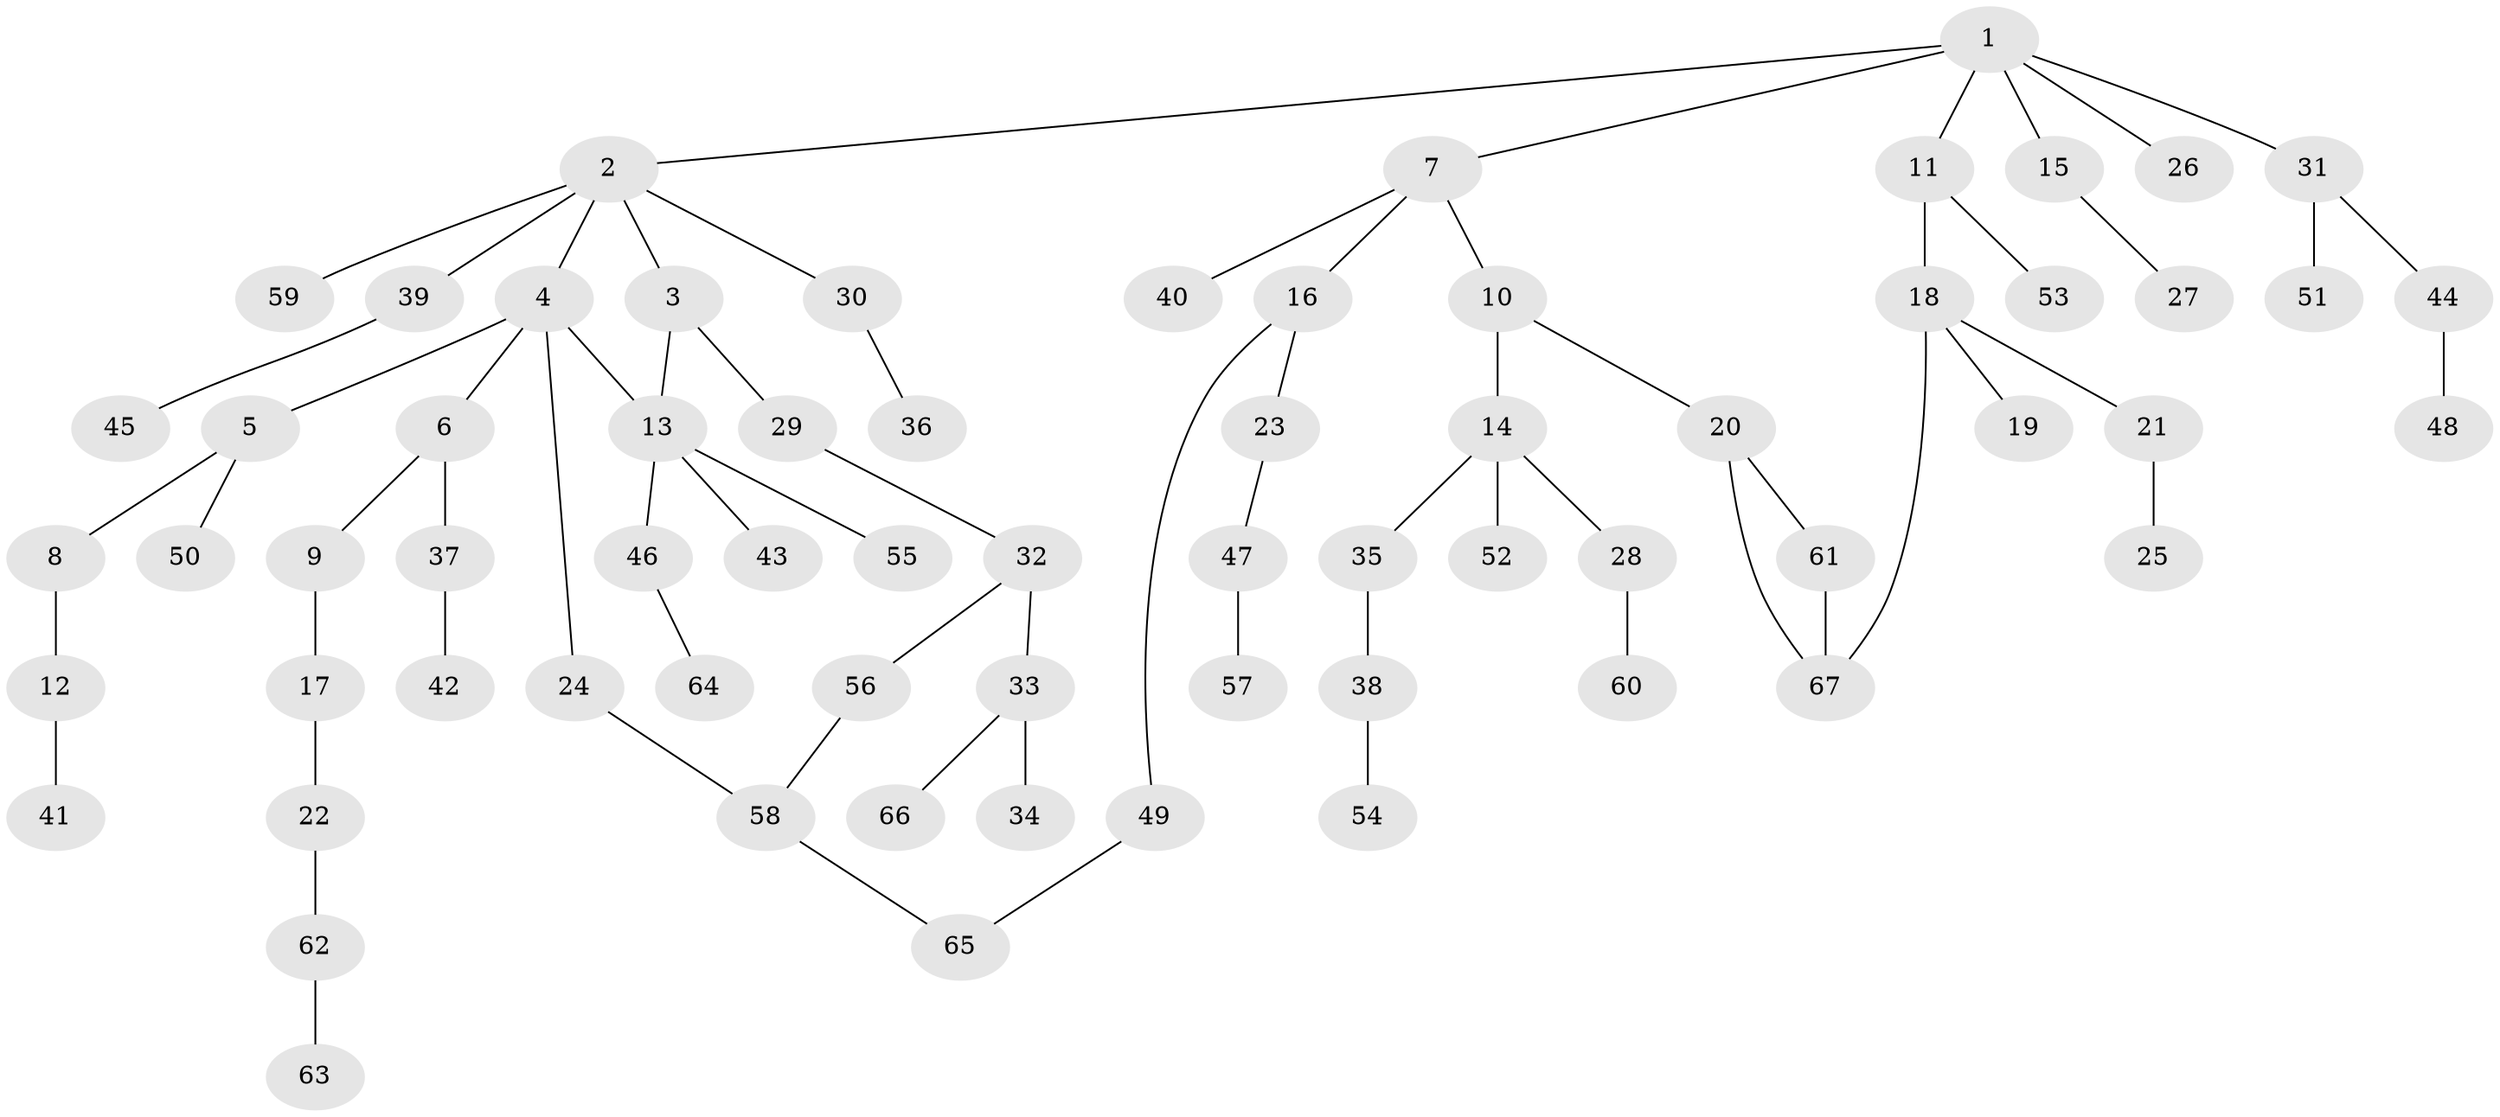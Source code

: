 // coarse degree distribution, {4: 0.09523809523809523, 3: 0.3333333333333333, 6: 0.047619047619047616, 1: 0.5238095238095238}
// Generated by graph-tools (version 1.1) at 2025/49/03/04/25 22:49:08]
// undirected, 67 vertices, 71 edges
graph export_dot {
  node [color=gray90,style=filled];
  1;
  2;
  3;
  4;
  5;
  6;
  7;
  8;
  9;
  10;
  11;
  12;
  13;
  14;
  15;
  16;
  17;
  18;
  19;
  20;
  21;
  22;
  23;
  24;
  25;
  26;
  27;
  28;
  29;
  30;
  31;
  32;
  33;
  34;
  35;
  36;
  37;
  38;
  39;
  40;
  41;
  42;
  43;
  44;
  45;
  46;
  47;
  48;
  49;
  50;
  51;
  52;
  53;
  54;
  55;
  56;
  57;
  58;
  59;
  60;
  61;
  62;
  63;
  64;
  65;
  66;
  67;
  1 -- 2;
  1 -- 7;
  1 -- 11;
  1 -- 15;
  1 -- 26;
  1 -- 31;
  2 -- 3;
  2 -- 4;
  2 -- 30;
  2 -- 39;
  2 -- 59;
  3 -- 13;
  3 -- 29;
  4 -- 5;
  4 -- 6;
  4 -- 24;
  4 -- 13;
  5 -- 8;
  5 -- 50;
  6 -- 9;
  6 -- 37;
  7 -- 10;
  7 -- 16;
  7 -- 40;
  8 -- 12;
  9 -- 17;
  10 -- 14;
  10 -- 20;
  11 -- 18;
  11 -- 53;
  12 -- 41;
  13 -- 43;
  13 -- 46;
  13 -- 55;
  14 -- 28;
  14 -- 35;
  14 -- 52;
  15 -- 27;
  16 -- 23;
  16 -- 49;
  17 -- 22;
  18 -- 19;
  18 -- 21;
  18 -- 67;
  20 -- 61;
  20 -- 67;
  21 -- 25;
  22 -- 62;
  23 -- 47;
  24 -- 58;
  28 -- 60;
  29 -- 32;
  30 -- 36;
  31 -- 44;
  31 -- 51;
  32 -- 33;
  32 -- 56;
  33 -- 34;
  33 -- 66;
  35 -- 38;
  37 -- 42;
  38 -- 54;
  39 -- 45;
  44 -- 48;
  46 -- 64;
  47 -- 57;
  49 -- 65;
  56 -- 58;
  58 -- 65;
  61 -- 67;
  62 -- 63;
}
